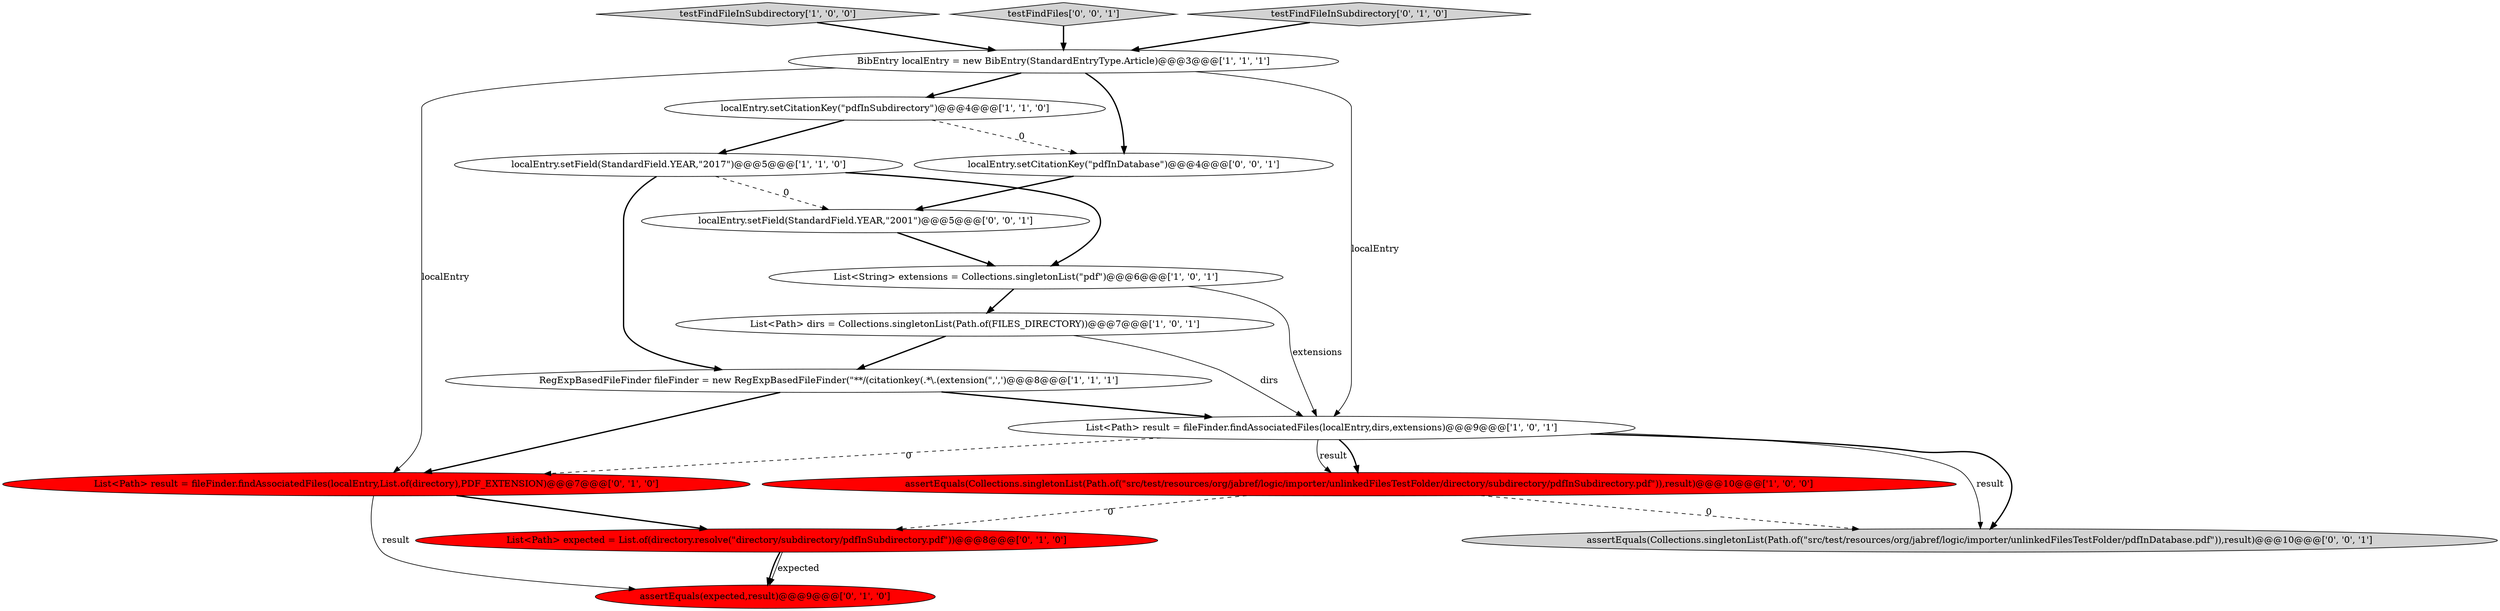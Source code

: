digraph {
2 [style = filled, label = "testFindFileInSubdirectory['1', '0', '0']", fillcolor = lightgray, shape = diamond image = "AAA0AAABBB1BBB"];
4 [style = filled, label = "List<String> extensions = Collections.singletonList(\"pdf\")@@@6@@@['1', '0', '1']", fillcolor = white, shape = ellipse image = "AAA0AAABBB1BBB"];
13 [style = filled, label = "testFindFiles['0', '0', '1']", fillcolor = lightgray, shape = diamond image = "AAA0AAABBB3BBB"];
0 [style = filled, label = "RegExpBasedFileFinder fileFinder = new RegExpBasedFileFinder(\"**/(citationkey(.*\\.(extension(\",',')@@@8@@@['1', '1', '1']", fillcolor = white, shape = ellipse image = "AAA0AAABBB1BBB"];
11 [style = filled, label = "assertEquals(expected,result)@@@9@@@['0', '1', '0']", fillcolor = red, shape = ellipse image = "AAA1AAABBB2BBB"];
16 [style = filled, label = "localEntry.setField(StandardField.YEAR,\"2001\")@@@5@@@['0', '0', '1']", fillcolor = white, shape = ellipse image = "AAA0AAABBB3BBB"];
3 [style = filled, label = "localEntry.setCitationKey(\"pdfInSubdirectory\")@@@4@@@['1', '1', '0']", fillcolor = white, shape = ellipse image = "AAA0AAABBB1BBB"];
1 [style = filled, label = "List<Path> result = fileFinder.findAssociatedFiles(localEntry,dirs,extensions)@@@9@@@['1', '0', '1']", fillcolor = white, shape = ellipse image = "AAA0AAABBB1BBB"];
9 [style = filled, label = "List<Path> result = fileFinder.findAssociatedFiles(localEntry,List.of(directory),PDF_EXTENSION)@@@7@@@['0', '1', '0']", fillcolor = red, shape = ellipse image = "AAA1AAABBB2BBB"];
10 [style = filled, label = "List<Path> expected = List.of(directory.resolve(\"directory/subdirectory/pdfInSubdirectory.pdf\"))@@@8@@@['0', '1', '0']", fillcolor = red, shape = ellipse image = "AAA1AAABBB2BBB"];
14 [style = filled, label = "assertEquals(Collections.singletonList(Path.of(\"src/test/resources/org/jabref/logic/importer/unlinkedFilesTestFolder/pdfInDatabase.pdf\")),result)@@@10@@@['0', '0', '1']", fillcolor = lightgray, shape = ellipse image = "AAA0AAABBB3BBB"];
5 [style = filled, label = "localEntry.setField(StandardField.YEAR,\"2017\")@@@5@@@['1', '1', '0']", fillcolor = white, shape = ellipse image = "AAA0AAABBB1BBB"];
15 [style = filled, label = "localEntry.setCitationKey(\"pdfInDatabase\")@@@4@@@['0', '0', '1']", fillcolor = white, shape = ellipse image = "AAA0AAABBB3BBB"];
8 [style = filled, label = "BibEntry localEntry = new BibEntry(StandardEntryType.Article)@@@3@@@['1', '1', '1']", fillcolor = white, shape = ellipse image = "AAA0AAABBB1BBB"];
7 [style = filled, label = "assertEquals(Collections.singletonList(Path.of(\"src/test/resources/org/jabref/logic/importer/unlinkedFilesTestFolder/directory/subdirectory/pdfInSubdirectory.pdf\")),result)@@@10@@@['1', '0', '0']", fillcolor = red, shape = ellipse image = "AAA1AAABBB1BBB"];
6 [style = filled, label = "List<Path> dirs = Collections.singletonList(Path.of(FILES_DIRECTORY))@@@7@@@['1', '0', '1']", fillcolor = white, shape = ellipse image = "AAA0AAABBB1BBB"];
12 [style = filled, label = "testFindFileInSubdirectory['0', '1', '0']", fillcolor = lightgray, shape = diamond image = "AAA0AAABBB2BBB"];
0->9 [style = bold, label=""];
6->1 [style = solid, label="dirs"];
4->1 [style = solid, label="extensions"];
8->15 [style = bold, label=""];
4->6 [style = bold, label=""];
7->14 [style = dashed, label="0"];
8->3 [style = bold, label=""];
1->14 [style = solid, label="result"];
1->9 [style = dashed, label="0"];
8->1 [style = solid, label="localEntry"];
6->0 [style = bold, label=""];
9->10 [style = bold, label=""];
15->16 [style = bold, label=""];
1->7 [style = bold, label=""];
1->7 [style = solid, label="result"];
5->16 [style = dashed, label="0"];
3->5 [style = bold, label=""];
9->11 [style = solid, label="result"];
5->0 [style = bold, label=""];
12->8 [style = bold, label=""];
0->1 [style = bold, label=""];
5->4 [style = bold, label=""];
3->15 [style = dashed, label="0"];
8->9 [style = solid, label="localEntry"];
7->10 [style = dashed, label="0"];
1->14 [style = bold, label=""];
16->4 [style = bold, label=""];
13->8 [style = bold, label=""];
10->11 [style = solid, label="expected"];
2->8 [style = bold, label=""];
10->11 [style = bold, label=""];
}
